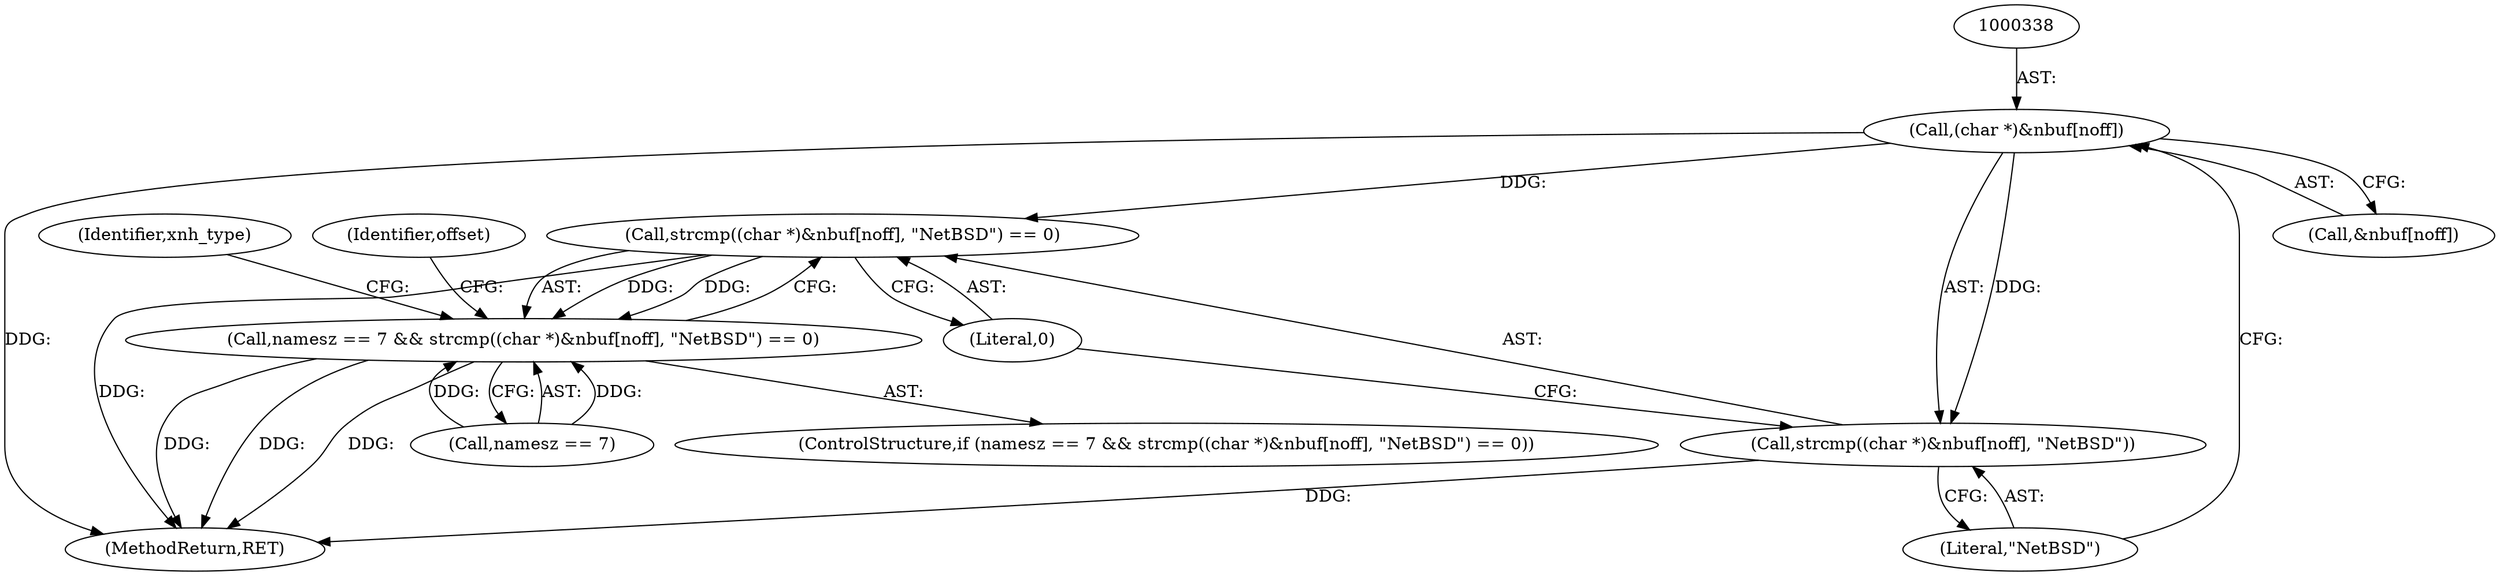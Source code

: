 digraph "0_file_65437cee25199dbd385fb35901bc0011e164276c@array" {
"1000337" [label="(Call,(char *)&nbuf[noff])"];
"1000335" [label="(Call,strcmp((char *)&nbuf[noff], \"NetBSD\") == 0)"];
"1000331" [label="(Call,namesz == 7 && strcmp((char *)&nbuf[noff], \"NetBSD\") == 0)"];
"1000336" [label="(Call,strcmp((char *)&nbuf[noff], \"NetBSD\"))"];
"1000343" [label="(Literal,\"NetBSD\")"];
"1000331" [label="(Call,namesz == 7 && strcmp((char *)&nbuf[noff], \"NetBSD\") == 0)"];
"1000428" [label="(Identifier,offset)"];
"1000336" [label="(Call,strcmp((char *)&nbuf[noff], \"NetBSD\"))"];
"1000339" [label="(Call,&nbuf[noff])"];
"1000335" [label="(Call,strcmp((char *)&nbuf[noff], \"NetBSD\") == 0)"];
"1000332" [label="(Call,namesz == 7)"];
"1000344" [label="(Literal,0)"];
"1000337" [label="(Call,(char *)&nbuf[noff])"];
"1000330" [label="(ControlStructure,if (namesz == 7 && strcmp((char *)&nbuf[noff], \"NetBSD\") == 0))"];
"1000347" [label="(Identifier,xnh_type)"];
"1000429" [label="(MethodReturn,RET)"];
"1000337" -> "1000336"  [label="AST: "];
"1000337" -> "1000339"  [label="CFG: "];
"1000338" -> "1000337"  [label="AST: "];
"1000339" -> "1000337"  [label="AST: "];
"1000343" -> "1000337"  [label="CFG: "];
"1000337" -> "1000429"  [label="DDG: "];
"1000337" -> "1000335"  [label="DDG: "];
"1000337" -> "1000336"  [label="DDG: "];
"1000335" -> "1000331"  [label="AST: "];
"1000335" -> "1000344"  [label="CFG: "];
"1000336" -> "1000335"  [label="AST: "];
"1000344" -> "1000335"  [label="AST: "];
"1000331" -> "1000335"  [label="CFG: "];
"1000335" -> "1000429"  [label="DDG: "];
"1000335" -> "1000331"  [label="DDG: "];
"1000335" -> "1000331"  [label="DDG: "];
"1000331" -> "1000330"  [label="AST: "];
"1000331" -> "1000332"  [label="CFG: "];
"1000332" -> "1000331"  [label="AST: "];
"1000347" -> "1000331"  [label="CFG: "];
"1000428" -> "1000331"  [label="CFG: "];
"1000331" -> "1000429"  [label="DDG: "];
"1000331" -> "1000429"  [label="DDG: "];
"1000331" -> "1000429"  [label="DDG: "];
"1000332" -> "1000331"  [label="DDG: "];
"1000332" -> "1000331"  [label="DDG: "];
"1000336" -> "1000343"  [label="CFG: "];
"1000343" -> "1000336"  [label="AST: "];
"1000344" -> "1000336"  [label="CFG: "];
"1000336" -> "1000429"  [label="DDG: "];
}
